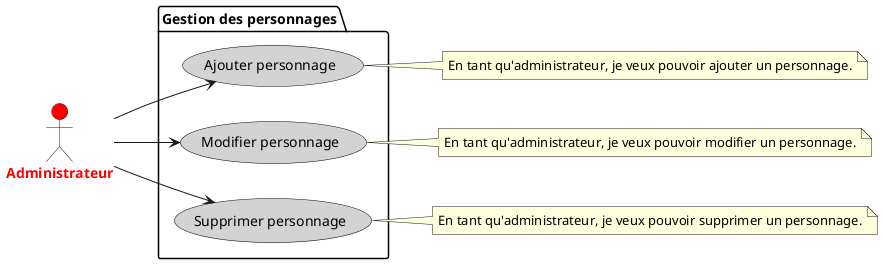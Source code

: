 @startuml UserStoryAdminCharacter

left to right direction
skinparam actorFontStyle bold
skinparam usecase {
    BackgroundColor YellowGreen
    BorderColor Black
}

actor "Administrateur" as A #Red;text:Red
package "Gestion des personnages" {
    usecase "Ajouter personnage" as Ap #LightGray;text:Black
    usecase "Modifier personnage" as Mp #LightGray;text:Black
    usecase "Supprimer personnage" as Sp #LightGray;text:Black
}

' Relations entre acteurs et cas d'utilisation
A --> Ap
A --> Mp
A --> Sp

' Description des cas d'utilisation
note right of Ap
    En tant qu'administrateur, je veux pouvoir ajouter un personnage.
end note
note right of Mp
    En tant qu'administrateur, je veux pouvoir modifier un personnage.
end note
note right of Sp
    En tant qu'administrateur, je veux pouvoir supprimer un personnage.
end note

@enduml